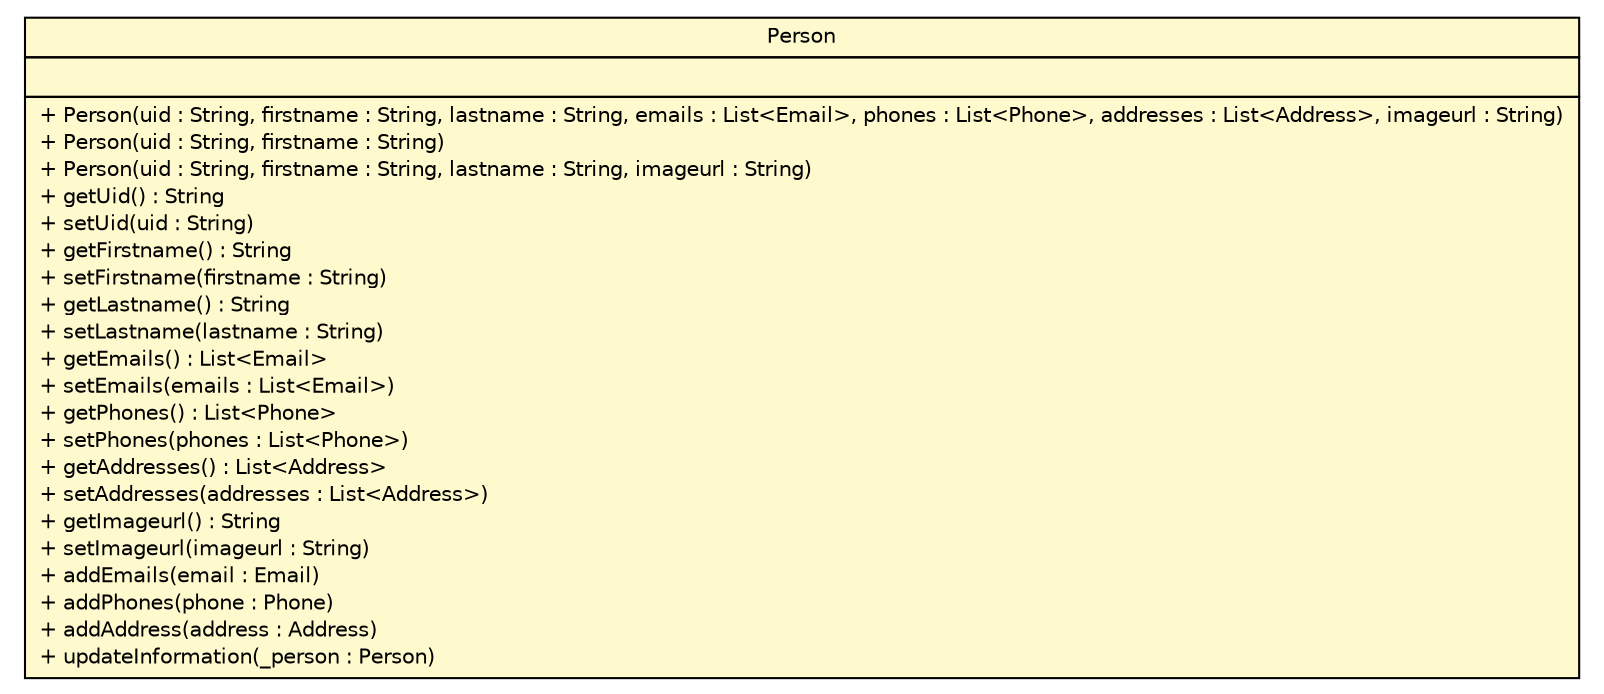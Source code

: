 #!/usr/local/bin/dot
#
# Class diagram 
# Generated by UMLGraph version 5.1 (http://www.umlgraph.org/)
#

digraph G {
	edge [fontname="Helvetica",fontsize=10,labelfontname="Helvetica",labelfontsize=10];
	node [fontname="Helvetica",fontsize=10,shape=plaintext];
	nodesep=0.25;
	ranksep=0.5;
	// com.clapi.data.Person
	c272 [label=<<table title="com.clapi.data.Person" border="0" cellborder="1" cellspacing="0" cellpadding="2" port="p" bgcolor="lemonChiffon" href="./Person.html">
		<tr><td><table border="0" cellspacing="0" cellpadding="1">
<tr><td align="center" balign="center"> Person </td></tr>
		</table></td></tr>
		<tr><td><table border="0" cellspacing="0" cellpadding="1">
<tr><td align="left" balign="left">  </td></tr>
		</table></td></tr>
		<tr><td><table border="0" cellspacing="0" cellpadding="1">
<tr><td align="left" balign="left"> + Person(uid : String, firstname : String, lastname : String, emails : List&lt;Email&gt;, phones : List&lt;Phone&gt;, addresses : List&lt;Address&gt;, imageurl : String) </td></tr>
<tr><td align="left" balign="left"> + Person(uid : String, firstname : String) </td></tr>
<tr><td align="left" balign="left"> + Person(uid : String, firstname : String, lastname : String, imageurl : String) </td></tr>
<tr><td align="left" balign="left"> + getUid() : String </td></tr>
<tr><td align="left" balign="left"> + setUid(uid : String) </td></tr>
<tr><td align="left" balign="left"> + getFirstname() : String </td></tr>
<tr><td align="left" balign="left"> + setFirstname(firstname : String) </td></tr>
<tr><td align="left" balign="left"> + getLastname() : String </td></tr>
<tr><td align="left" balign="left"> + setLastname(lastname : String) </td></tr>
<tr><td align="left" balign="left"> + getEmails() : List&lt;Email&gt; </td></tr>
<tr><td align="left" balign="left"> + setEmails(emails : List&lt;Email&gt;) </td></tr>
<tr><td align="left" balign="left"> + getPhones() : List&lt;Phone&gt; </td></tr>
<tr><td align="left" balign="left"> + setPhones(phones : List&lt;Phone&gt;) </td></tr>
<tr><td align="left" balign="left"> + getAddresses() : List&lt;Address&gt; </td></tr>
<tr><td align="left" balign="left"> + setAddresses(addresses : List&lt;Address&gt;) </td></tr>
<tr><td align="left" balign="left"> + getImageurl() : String </td></tr>
<tr><td align="left" balign="left"> + setImageurl(imageurl : String) </td></tr>
<tr><td align="left" balign="left"> + addEmails(email : Email) </td></tr>
<tr><td align="left" balign="left"> + addPhones(phone : Phone) </td></tr>
<tr><td align="left" balign="left"> + addAddress(address : Address) </td></tr>
<tr><td align="left" balign="left"> + updateInformation(_person : Person) </td></tr>
		</table></td></tr>
		</table>>, fontname="Helvetica", fontcolor="black", fontsize=10.0];
}


